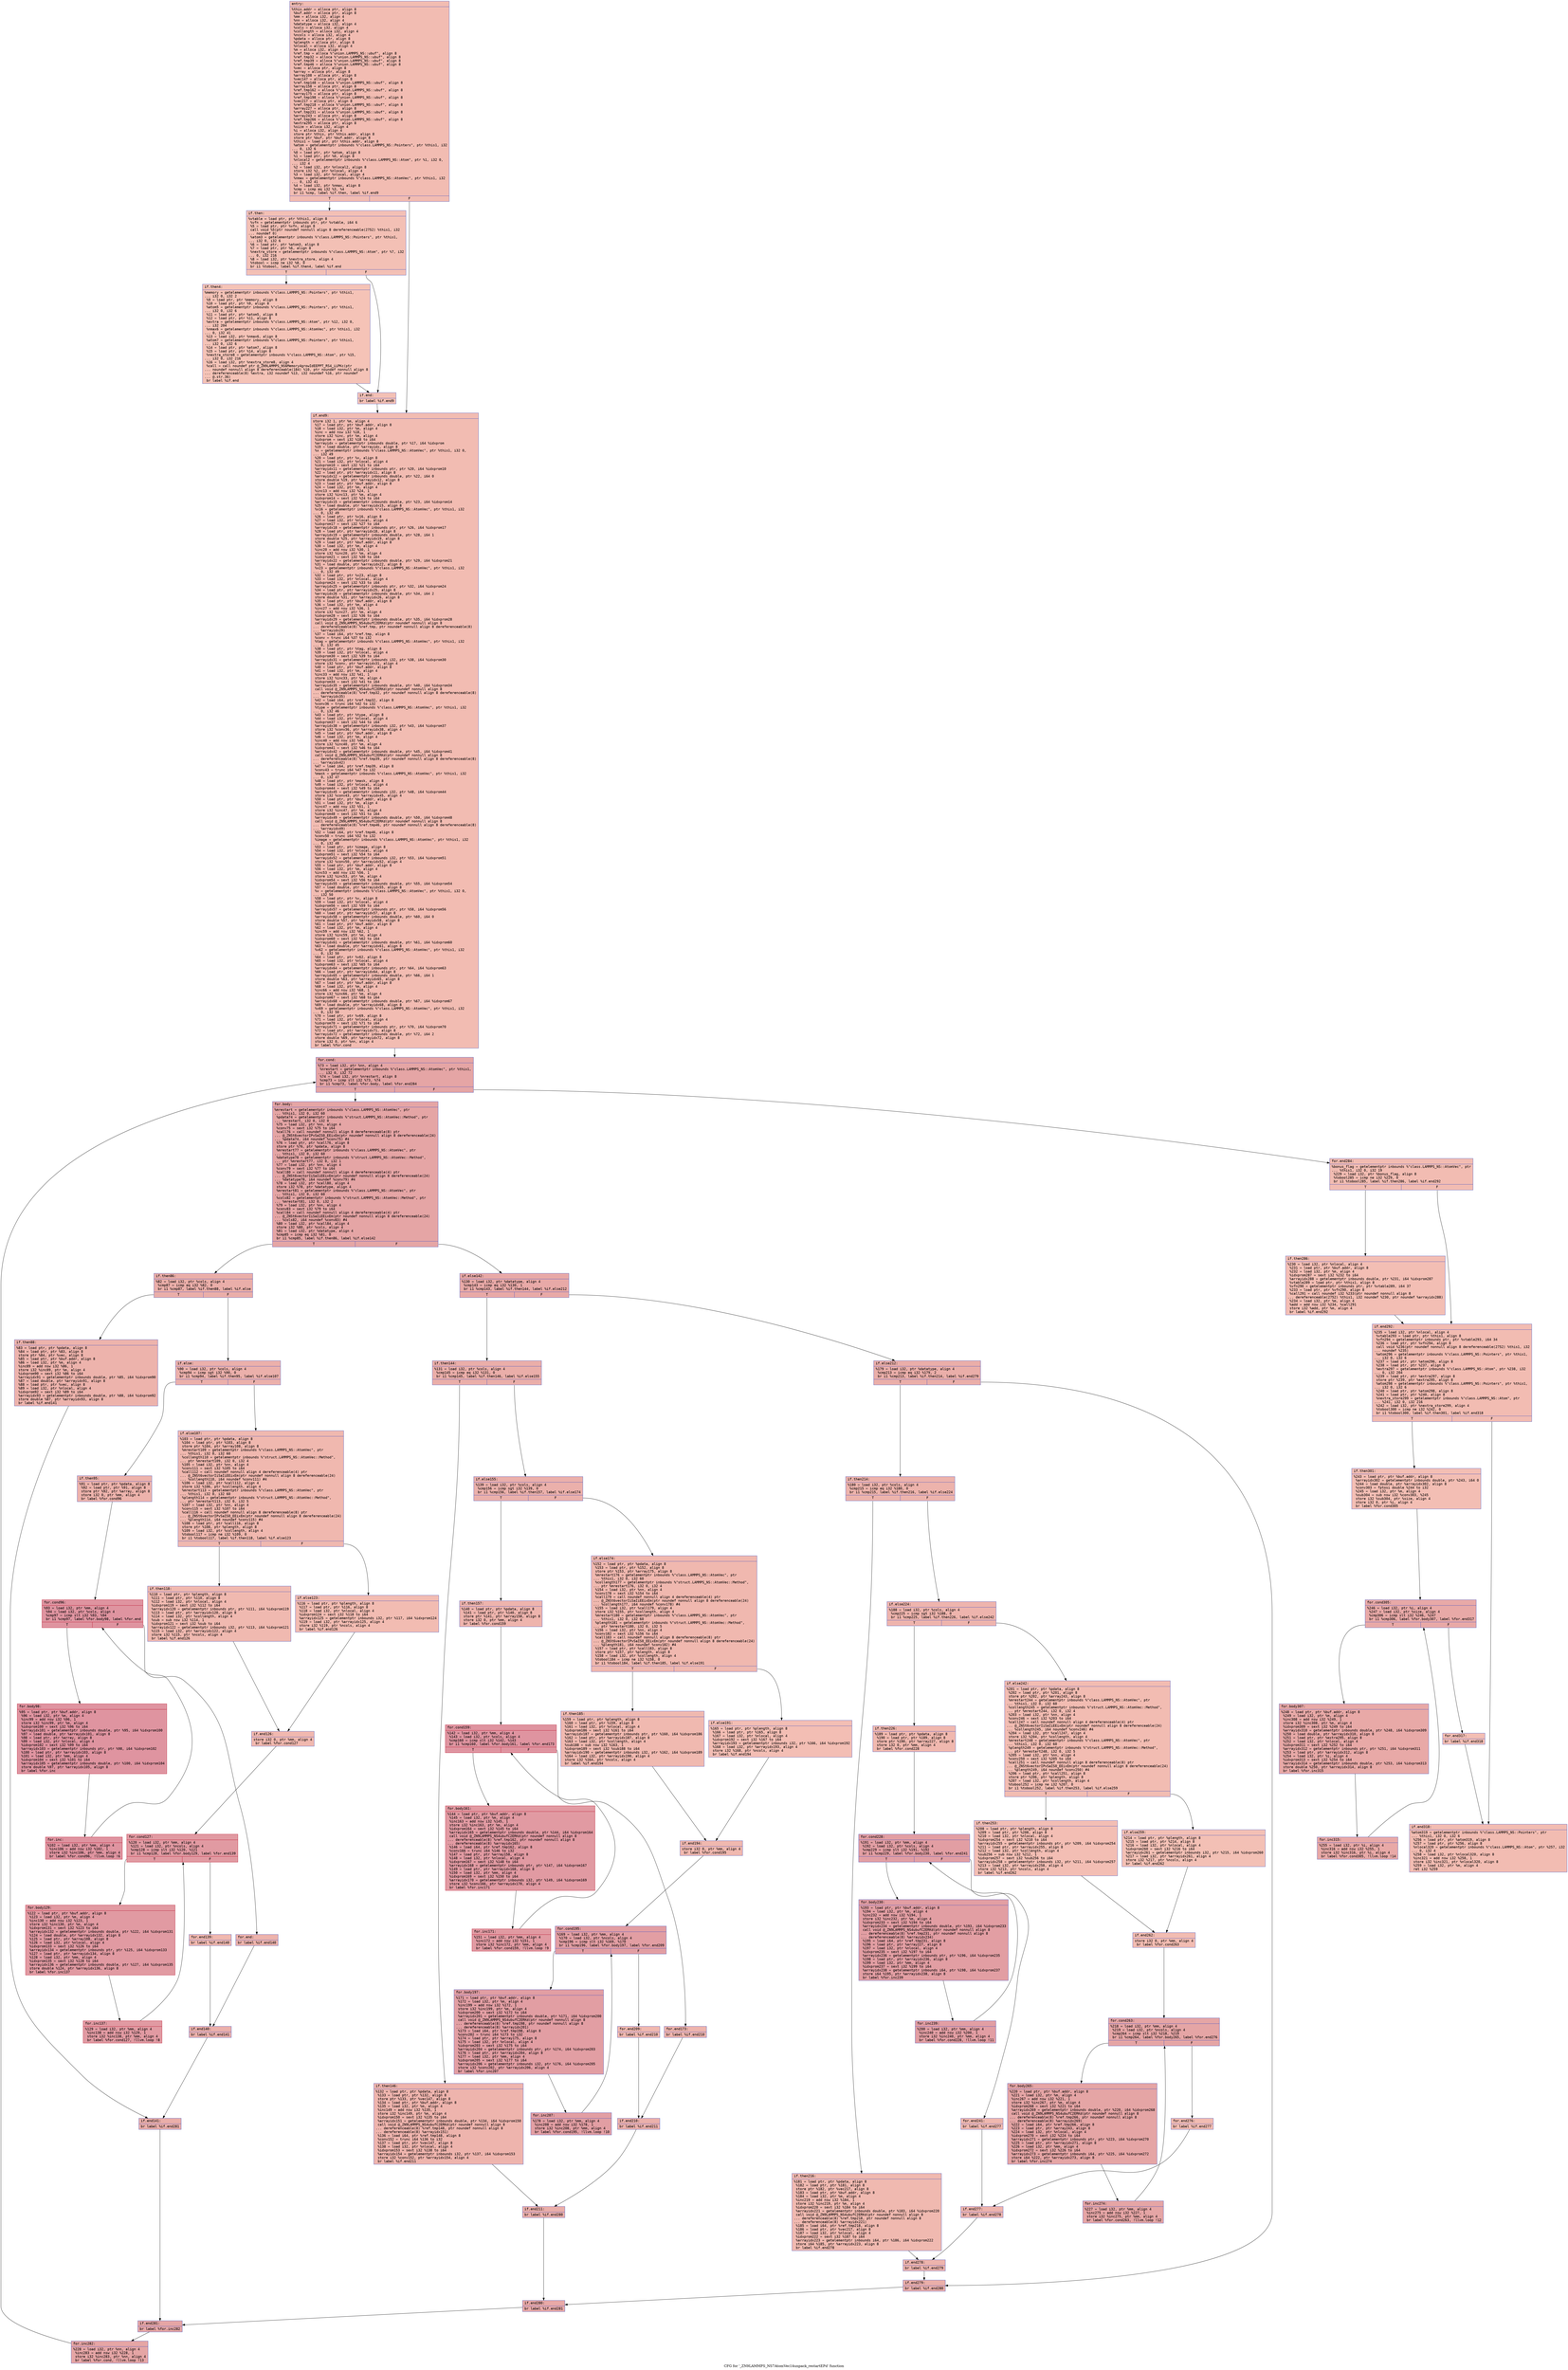 digraph "CFG for '_ZN9LAMMPS_NS7AtomVec14unpack_restartEPd' function" {
	label="CFG for '_ZN9LAMMPS_NS7AtomVec14unpack_restartEPd' function";

	Node0x56285aac5910 [shape=record,color="#3d50c3ff", style=filled, fillcolor="#e1675170" fontname="Courier",label="{entry:\l|  %this.addr = alloca ptr, align 8\l  %buf.addr = alloca ptr, align 8\l  %mm = alloca i32, align 4\l  %nn = alloca i32, align 4\l  %datatype = alloca i32, align 4\l  %cols = alloca i32, align 4\l  %collength = alloca i32, align 4\l  %ncols = alloca i32, align 4\l  %pdata = alloca ptr, align 8\l  %plength = alloca ptr, align 8\l  %nlocal = alloca i32, align 4\l  %m = alloca i32, align 4\l  %ref.tmp = alloca %\"union.LAMMPS_NS::ubuf\", align 8\l  %ref.tmp32 = alloca %\"union.LAMMPS_NS::ubuf\", align 8\l  %ref.tmp39 = alloca %\"union.LAMMPS_NS::ubuf\", align 8\l  %ref.tmp46 = alloca %\"union.LAMMPS_NS::ubuf\", align 8\l  %vec = alloca ptr, align 8\l  %array = alloca ptr, align 8\l  %array108 = alloca ptr, align 8\l  %vec147 = alloca ptr, align 8\l  %ref.tmp148 = alloca %\"union.LAMMPS_NS::ubuf\", align 8\l  %array158 = alloca ptr, align 8\l  %ref.tmp162 = alloca %\"union.LAMMPS_NS::ubuf\", align 8\l  %array175 = alloca ptr, align 8\l  %ref.tmp198 = alloca %\"union.LAMMPS_NS::ubuf\", align 8\l  %vec217 = alloca ptr, align 8\l  %ref.tmp218 = alloca %\"union.LAMMPS_NS::ubuf\", align 8\l  %array227 = alloca ptr, align 8\l  %ref.tmp231 = alloca %\"union.LAMMPS_NS::ubuf\", align 8\l  %array243 = alloca ptr, align 8\l  %ref.tmp266 = alloca %\"union.LAMMPS_NS::ubuf\", align 8\l  %extra295 = alloca ptr, align 8\l  %size = alloca i32, align 4\l  %i = alloca i32, align 4\l  store ptr %this, ptr %this.addr, align 8\l  store ptr %buf, ptr %buf.addr, align 8\l  %this1 = load ptr, ptr %this.addr, align 8\l  %atom = getelementptr inbounds %\"class.LAMMPS_NS::Pointers\", ptr %this1, i32\l... 0, i32 6\l  %0 = load ptr, ptr %atom, align 8\l  %1 = load ptr, ptr %0, align 8\l  %nlocal2 = getelementptr inbounds %\"class.LAMMPS_NS::Atom\", ptr %1, i32 0,\l... i32 4\l  %2 = load i32, ptr %nlocal2, align 8\l  store i32 %2, ptr %nlocal, align 4\l  %3 = load i32, ptr %nlocal, align 4\l  %nmax = getelementptr inbounds %\"class.LAMMPS_NS::AtomVec\", ptr %this1, i32\l... 0, i32 41\l  %4 = load i32, ptr %nmax, align 8\l  %cmp = icmp eq i32 %3, %4\l  br i1 %cmp, label %if.then, label %if.end9\l|{<s0>T|<s1>F}}"];
	Node0x56285aac5910:s0 -> Node0x56285aacc6e0[tooltip="entry -> if.then\nProbability 50.00%" ];
	Node0x56285aac5910:s1 -> Node0x56285aacc750[tooltip="entry -> if.end9\nProbability 50.00%" ];
	Node0x56285aacc6e0 [shape=record,color="#3d50c3ff", style=filled, fillcolor="#e5705870" fontname="Courier",label="{if.then:\l|  %vtable = load ptr, ptr %this1, align 8\l  %vfn = getelementptr inbounds ptr, ptr %vtable, i64 6\l  %5 = load ptr, ptr %vfn, align 8\l  call void %5(ptr noundef nonnull align 8 dereferenceable(2752) %this1, i32\l... noundef 0)\l  %atom3 = getelementptr inbounds %\"class.LAMMPS_NS::Pointers\", ptr %this1,\l... i32 0, i32 6\l  %6 = load ptr, ptr %atom3, align 8\l  %7 = load ptr, ptr %6, align 8\l  %nextra_store = getelementptr inbounds %\"class.LAMMPS_NS::Atom\", ptr %7, i32\l... 0, i32 216\l  %8 = load i32, ptr %nextra_store, align 4\l  %tobool = icmp ne i32 %8, 0\l  br i1 %tobool, label %if.then4, label %if.end\l|{<s0>T|<s1>F}}"];
	Node0x56285aacc6e0:s0 -> Node0x56285a86b510[tooltip="if.then -> if.then4\nProbability 62.50%" ];
	Node0x56285aacc6e0:s1 -> Node0x56285aac68c0[tooltip="if.then -> if.end\nProbability 37.50%" ];
	Node0x56285a86b510 [shape=record,color="#3d50c3ff", style=filled, fillcolor="#e8765c70" fontname="Courier",label="{if.then4:\l|  %memory = getelementptr inbounds %\"class.LAMMPS_NS::Pointers\", ptr %this1,\l... i32 0, i32 2\l  %9 = load ptr, ptr %memory, align 8\l  %10 = load ptr, ptr %9, align 8\l  %atom5 = getelementptr inbounds %\"class.LAMMPS_NS::Pointers\", ptr %this1,\l... i32 0, i32 6\l  %11 = load ptr, ptr %atom5, align 8\l  %12 = load ptr, ptr %11, align 8\l  %extra = getelementptr inbounds %\"class.LAMMPS_NS::Atom\", ptr %12, i32 0,\l... i32 204\l  %nmax6 = getelementptr inbounds %\"class.LAMMPS_NS::AtomVec\", ptr %this1, i32\l... 0, i32 41\l  %13 = load i32, ptr %nmax6, align 8\l  %atom7 = getelementptr inbounds %\"class.LAMMPS_NS::Pointers\", ptr %this1,\l... i32 0, i32 6\l  %14 = load ptr, ptr %atom7, align 8\l  %15 = load ptr, ptr %14, align 8\l  %nextra_store8 = getelementptr inbounds %\"class.LAMMPS_NS::Atom\", ptr %15,\l... i32 0, i32 216\l  %16 = load i32, ptr %nextra_store8, align 4\l  %call = call noundef ptr @_ZN9LAMMPS_NS6Memory4growIdEEPPT_RS4_iiPKc(ptr\l... noundef nonnull align 8 dereferenceable(184) %10, ptr noundef nonnull align 8\l... dereferenceable(8) %extra, i32 noundef %13, i32 noundef %16, ptr noundef\l... @.str.36)\l  br label %if.end\l}"];
	Node0x56285a86b510 -> Node0x56285aac68c0[tooltip="if.then4 -> if.end\nProbability 100.00%" ];
	Node0x56285aac68c0 [shape=record,color="#3d50c3ff", style=filled, fillcolor="#e5705870" fontname="Courier",label="{if.end:\l|  br label %if.end9\l}"];
	Node0x56285aac68c0 -> Node0x56285aacc750[tooltip="if.end -> if.end9\nProbability 100.00%" ];
	Node0x56285aacc750 [shape=record,color="#3d50c3ff", style=filled, fillcolor="#e1675170" fontname="Courier",label="{if.end9:\l|  store i32 1, ptr %m, align 4\l  %17 = load ptr, ptr %buf.addr, align 8\l  %18 = load i32, ptr %m, align 4\l  %inc = add nsw i32 %18, 1\l  store i32 %inc, ptr %m, align 4\l  %idxprom = sext i32 %18 to i64\l  %arrayidx = getelementptr inbounds double, ptr %17, i64 %idxprom\l  %19 = load double, ptr %arrayidx, align 8\l  %x = getelementptr inbounds %\"class.LAMMPS_NS::AtomVec\", ptr %this1, i32 0,\l... i32 49\l  %20 = load ptr, ptr %x, align 8\l  %21 = load i32, ptr %nlocal, align 4\l  %idxprom10 = sext i32 %21 to i64\l  %arrayidx11 = getelementptr inbounds ptr, ptr %20, i64 %idxprom10\l  %22 = load ptr, ptr %arrayidx11, align 8\l  %arrayidx12 = getelementptr inbounds double, ptr %22, i64 0\l  store double %19, ptr %arrayidx12, align 8\l  %23 = load ptr, ptr %buf.addr, align 8\l  %24 = load i32, ptr %m, align 4\l  %inc13 = add nsw i32 %24, 1\l  store i32 %inc13, ptr %m, align 4\l  %idxprom14 = sext i32 %24 to i64\l  %arrayidx15 = getelementptr inbounds double, ptr %23, i64 %idxprom14\l  %25 = load double, ptr %arrayidx15, align 8\l  %x16 = getelementptr inbounds %\"class.LAMMPS_NS::AtomVec\", ptr %this1, i32\l... 0, i32 49\l  %26 = load ptr, ptr %x16, align 8\l  %27 = load i32, ptr %nlocal, align 4\l  %idxprom17 = sext i32 %27 to i64\l  %arrayidx18 = getelementptr inbounds ptr, ptr %26, i64 %idxprom17\l  %28 = load ptr, ptr %arrayidx18, align 8\l  %arrayidx19 = getelementptr inbounds double, ptr %28, i64 1\l  store double %25, ptr %arrayidx19, align 8\l  %29 = load ptr, ptr %buf.addr, align 8\l  %30 = load i32, ptr %m, align 4\l  %inc20 = add nsw i32 %30, 1\l  store i32 %inc20, ptr %m, align 4\l  %idxprom21 = sext i32 %30 to i64\l  %arrayidx22 = getelementptr inbounds double, ptr %29, i64 %idxprom21\l  %31 = load double, ptr %arrayidx22, align 8\l  %x23 = getelementptr inbounds %\"class.LAMMPS_NS::AtomVec\", ptr %this1, i32\l... 0, i32 49\l  %32 = load ptr, ptr %x23, align 8\l  %33 = load i32, ptr %nlocal, align 4\l  %idxprom24 = sext i32 %33 to i64\l  %arrayidx25 = getelementptr inbounds ptr, ptr %32, i64 %idxprom24\l  %34 = load ptr, ptr %arrayidx25, align 8\l  %arrayidx26 = getelementptr inbounds double, ptr %34, i64 2\l  store double %31, ptr %arrayidx26, align 8\l  %35 = load ptr, ptr %buf.addr, align 8\l  %36 = load i32, ptr %m, align 4\l  %inc27 = add nsw i32 %36, 1\l  store i32 %inc27, ptr %m, align 4\l  %idxprom28 = sext i32 %36 to i64\l  %arrayidx29 = getelementptr inbounds double, ptr %35, i64 %idxprom28\l  call void @_ZN9LAMMPS_NS4ubufC2ERKd(ptr noundef nonnull align 8\l... dereferenceable(8) %ref.tmp, ptr noundef nonnull align 8 dereferenceable(8)\l... %arrayidx29)\l  %37 = load i64, ptr %ref.tmp, align 8\l  %conv = trunc i64 %37 to i32\l  %tag = getelementptr inbounds %\"class.LAMMPS_NS::AtomVec\", ptr %this1, i32\l... 0, i32 45\l  %38 = load ptr, ptr %tag, align 8\l  %39 = load i32, ptr %nlocal, align 4\l  %idxprom30 = sext i32 %39 to i64\l  %arrayidx31 = getelementptr inbounds i32, ptr %38, i64 %idxprom30\l  store i32 %conv, ptr %arrayidx31, align 4\l  %40 = load ptr, ptr %buf.addr, align 8\l  %41 = load i32, ptr %m, align 4\l  %inc33 = add nsw i32 %41, 1\l  store i32 %inc33, ptr %m, align 4\l  %idxprom34 = sext i32 %41 to i64\l  %arrayidx35 = getelementptr inbounds double, ptr %40, i64 %idxprom34\l  call void @_ZN9LAMMPS_NS4ubufC2ERKd(ptr noundef nonnull align 8\l... dereferenceable(8) %ref.tmp32, ptr noundef nonnull align 8 dereferenceable(8)\l... %arrayidx35)\l  %42 = load i64, ptr %ref.tmp32, align 8\l  %conv36 = trunc i64 %42 to i32\l  %type = getelementptr inbounds %\"class.LAMMPS_NS::AtomVec\", ptr %this1, i32\l... 0, i32 46\l  %43 = load ptr, ptr %type, align 8\l  %44 = load i32, ptr %nlocal, align 4\l  %idxprom37 = sext i32 %44 to i64\l  %arrayidx38 = getelementptr inbounds i32, ptr %43, i64 %idxprom37\l  store i32 %conv36, ptr %arrayidx38, align 4\l  %45 = load ptr, ptr %buf.addr, align 8\l  %46 = load i32, ptr %m, align 4\l  %inc40 = add nsw i32 %46, 1\l  store i32 %inc40, ptr %m, align 4\l  %idxprom41 = sext i32 %46 to i64\l  %arrayidx42 = getelementptr inbounds double, ptr %45, i64 %idxprom41\l  call void @_ZN9LAMMPS_NS4ubufC2ERKd(ptr noundef nonnull align 8\l... dereferenceable(8) %ref.tmp39, ptr noundef nonnull align 8 dereferenceable(8)\l... %arrayidx42)\l  %47 = load i64, ptr %ref.tmp39, align 8\l  %conv43 = trunc i64 %47 to i32\l  %mask = getelementptr inbounds %\"class.LAMMPS_NS::AtomVec\", ptr %this1, i32\l... 0, i32 47\l  %48 = load ptr, ptr %mask, align 8\l  %49 = load i32, ptr %nlocal, align 4\l  %idxprom44 = sext i32 %49 to i64\l  %arrayidx45 = getelementptr inbounds i32, ptr %48, i64 %idxprom44\l  store i32 %conv43, ptr %arrayidx45, align 4\l  %50 = load ptr, ptr %buf.addr, align 8\l  %51 = load i32, ptr %m, align 4\l  %inc47 = add nsw i32 %51, 1\l  store i32 %inc47, ptr %m, align 4\l  %idxprom48 = sext i32 %51 to i64\l  %arrayidx49 = getelementptr inbounds double, ptr %50, i64 %idxprom48\l  call void @_ZN9LAMMPS_NS4ubufC2ERKd(ptr noundef nonnull align 8\l... dereferenceable(8) %ref.tmp46, ptr noundef nonnull align 8 dereferenceable(8)\l... %arrayidx49)\l  %52 = load i64, ptr %ref.tmp46, align 8\l  %conv50 = trunc i64 %52 to i32\l  %image = getelementptr inbounds %\"class.LAMMPS_NS::AtomVec\", ptr %this1, i32\l... 0, i32 48\l  %53 = load ptr, ptr %image, align 8\l  %54 = load i32, ptr %nlocal, align 4\l  %idxprom51 = sext i32 %54 to i64\l  %arrayidx52 = getelementptr inbounds i32, ptr %53, i64 %idxprom51\l  store i32 %conv50, ptr %arrayidx52, align 4\l  %55 = load ptr, ptr %buf.addr, align 8\l  %56 = load i32, ptr %m, align 4\l  %inc53 = add nsw i32 %56, 1\l  store i32 %inc53, ptr %m, align 4\l  %idxprom54 = sext i32 %56 to i64\l  %arrayidx55 = getelementptr inbounds double, ptr %55, i64 %idxprom54\l  %57 = load double, ptr %arrayidx55, align 8\l  %v = getelementptr inbounds %\"class.LAMMPS_NS::AtomVec\", ptr %this1, i32 0,\l... i32 50\l  %58 = load ptr, ptr %v, align 8\l  %59 = load i32, ptr %nlocal, align 4\l  %idxprom56 = sext i32 %59 to i64\l  %arrayidx57 = getelementptr inbounds ptr, ptr %58, i64 %idxprom56\l  %60 = load ptr, ptr %arrayidx57, align 8\l  %arrayidx58 = getelementptr inbounds double, ptr %60, i64 0\l  store double %57, ptr %arrayidx58, align 8\l  %61 = load ptr, ptr %buf.addr, align 8\l  %62 = load i32, ptr %m, align 4\l  %inc59 = add nsw i32 %62, 1\l  store i32 %inc59, ptr %m, align 4\l  %idxprom60 = sext i32 %62 to i64\l  %arrayidx61 = getelementptr inbounds double, ptr %61, i64 %idxprom60\l  %63 = load double, ptr %arrayidx61, align 8\l  %v62 = getelementptr inbounds %\"class.LAMMPS_NS::AtomVec\", ptr %this1, i32\l... 0, i32 50\l  %64 = load ptr, ptr %v62, align 8\l  %65 = load i32, ptr %nlocal, align 4\l  %idxprom63 = sext i32 %65 to i64\l  %arrayidx64 = getelementptr inbounds ptr, ptr %64, i64 %idxprom63\l  %66 = load ptr, ptr %arrayidx64, align 8\l  %arrayidx65 = getelementptr inbounds double, ptr %66, i64 1\l  store double %63, ptr %arrayidx65, align 8\l  %67 = load ptr, ptr %buf.addr, align 8\l  %68 = load i32, ptr %m, align 4\l  %inc66 = add nsw i32 %68, 1\l  store i32 %inc66, ptr %m, align 4\l  %idxprom67 = sext i32 %68 to i64\l  %arrayidx68 = getelementptr inbounds double, ptr %67, i64 %idxprom67\l  %69 = load double, ptr %arrayidx68, align 8\l  %v69 = getelementptr inbounds %\"class.LAMMPS_NS::AtomVec\", ptr %this1, i32\l... 0, i32 50\l  %70 = load ptr, ptr %v69, align 8\l  %71 = load i32, ptr %nlocal, align 4\l  %idxprom70 = sext i32 %71 to i64\l  %arrayidx71 = getelementptr inbounds ptr, ptr %70, i64 %idxprom70\l  %72 = load ptr, ptr %arrayidx71, align 8\l  %arrayidx72 = getelementptr inbounds double, ptr %72, i64 2\l  store double %69, ptr %arrayidx72, align 8\l  store i32 0, ptr %nn, align 4\l  br label %for.cond\l}"];
	Node0x56285aacc750 -> Node0x56285aad4dd0[tooltip="if.end9 -> for.cond\nProbability 100.00%" ];
	Node0x56285aad4dd0 [shape=record,color="#3d50c3ff", style=filled, fillcolor="#c5333470" fontname="Courier",label="{for.cond:\l|  %73 = load i32, ptr %nn, align 4\l  %nrestart = getelementptr inbounds %\"class.LAMMPS_NS::AtomVec\", ptr %this1,\l... i32 0, i32 72\l  %74 = load i32, ptr %nrestart, align 8\l  %cmp73 = icmp slt i32 %73, %74\l  br i1 %cmp73, label %for.body, label %for.end284\l|{<s0>T|<s1>F}}"];
	Node0x56285aad4dd0:s0 -> Node0x56285aad5160[tooltip="for.cond -> for.body\nProbability 96.88%" ];
	Node0x56285aad4dd0:s1 -> Node0x56285aad51e0[tooltip="for.cond -> for.end284\nProbability 3.12%" ];
	Node0x56285aad5160 [shape=record,color="#3d50c3ff", style=filled, fillcolor="#c5333470" fontname="Courier",label="{for.body:\l|  %mrestart = getelementptr inbounds %\"class.LAMMPS_NS::AtomVec\", ptr\l... %this1, i32 0, i32 60\l  %pdata74 = getelementptr inbounds %\"struct.LAMMPS_NS::AtomVec::Method\", ptr\l... %mrestart, i32 0, i32 0\l  %75 = load i32, ptr %nn, align 4\l  %conv75 = sext i32 %75 to i64\l  %call76 = call noundef nonnull align 8 dereferenceable(8) ptr\l... @_ZNSt6vectorIPvSaIS0_EEixEm(ptr noundef nonnull align 8 dereferenceable(24)\l... %pdata74, i64 noundef %conv75) #4\l  %76 = load ptr, ptr %call76, align 8\l  store ptr %76, ptr %pdata, align 8\l  %mrestart77 = getelementptr inbounds %\"class.LAMMPS_NS::AtomVec\", ptr\l... %this1, i32 0, i32 60\l  %datatype78 = getelementptr inbounds %\"struct.LAMMPS_NS::AtomVec::Method\",\l... ptr %mrestart77, i32 0, i32 1\l  %77 = load i32, ptr %nn, align 4\l  %conv79 = sext i32 %77 to i64\l  %call80 = call noundef nonnull align 4 dereferenceable(4) ptr\l... @_ZNSt6vectorIiSaIiEEixEm(ptr noundef nonnull align 8 dereferenceable(24)\l... %datatype78, i64 noundef %conv79) #4\l  %78 = load i32, ptr %call80, align 4\l  store i32 %78, ptr %datatype, align 4\l  %mrestart81 = getelementptr inbounds %\"class.LAMMPS_NS::AtomVec\", ptr\l... %this1, i32 0, i32 60\l  %cols82 = getelementptr inbounds %\"struct.LAMMPS_NS::AtomVec::Method\", ptr\l... %mrestart81, i32 0, i32 2\l  %79 = load i32, ptr %nn, align 4\l  %conv83 = sext i32 %79 to i64\l  %call84 = call noundef nonnull align 4 dereferenceable(4) ptr\l... @_ZNSt6vectorIiSaIiEEixEm(ptr noundef nonnull align 8 dereferenceable(24)\l... %cols82, i64 noundef %conv83) #4\l  %80 = load i32, ptr %call84, align 4\l  store i32 %80, ptr %cols, align 4\l  %81 = load i32, ptr %datatype, align 4\l  %cmp85 = icmp eq i32 %81, 0\l  br i1 %cmp85, label %if.then86, label %if.else142\l|{<s0>T|<s1>F}}"];
	Node0x56285aad5160:s0 -> Node0x56285aad64a0[tooltip="for.body -> if.then86\nProbability 37.50%" ];
	Node0x56285aad5160:s1 -> Node0x56285aad64f0[tooltip="for.body -> if.else142\nProbability 62.50%" ];
	Node0x56285aad64a0 [shape=record,color="#3d50c3ff", style=filled, fillcolor="#d0473d70" fontname="Courier",label="{if.then86:\l|  %82 = load i32, ptr %cols, align 4\l  %cmp87 = icmp eq i32 %82, 0\l  br i1 %cmp87, label %if.then88, label %if.else\l|{<s0>T|<s1>F}}"];
	Node0x56285aad64a0:s0 -> Node0x56285aad6720[tooltip="if.then86 -> if.then88\nProbability 37.50%" ];
	Node0x56285aad64a0:s1 -> Node0x56285aad67a0[tooltip="if.then86 -> if.else\nProbability 62.50%" ];
	Node0x56285aad6720 [shape=record,color="#3d50c3ff", style=filled, fillcolor="#d6524470" fontname="Courier",label="{if.then88:\l|  %83 = load ptr, ptr %pdata, align 8\l  %84 = load ptr, ptr %83, align 8\l  store ptr %84, ptr %vec, align 8\l  %85 = load ptr, ptr %buf.addr, align 8\l  %86 = load i32, ptr %m, align 4\l  %inc89 = add nsw i32 %86, 1\l  store i32 %inc89, ptr %m, align 4\l  %idxprom90 = sext i32 %86 to i64\l  %arrayidx91 = getelementptr inbounds double, ptr %85, i64 %idxprom90\l  %87 = load double, ptr %arrayidx91, align 8\l  %88 = load ptr, ptr %vec, align 8\l  %89 = load i32, ptr %nlocal, align 4\l  %idxprom92 = sext i32 %89 to i64\l  %arrayidx93 = getelementptr inbounds double, ptr %88, i64 %idxprom92\l  store double %87, ptr %arrayidx93, align 8\l  br label %if.end141\l}"];
	Node0x56285aad6720 -> Node0x56285aad71b0[tooltip="if.then88 -> if.end141\nProbability 100.00%" ];
	Node0x56285aad67a0 [shape=record,color="#3d50c3ff", style=filled, fillcolor="#d24b4070" fontname="Courier",label="{if.else:\l|  %90 = load i32, ptr %cols, align 4\l  %cmp94 = icmp sgt i32 %90, 0\l  br i1 %cmp94, label %if.then95, label %if.else107\l|{<s0>T|<s1>F}}"];
	Node0x56285aad67a0:s0 -> Node0x56285aad73d0[tooltip="if.else -> if.then95\nProbability 62.50%" ];
	Node0x56285aad67a0:s1 -> Node0x56285aad7450[tooltip="if.else -> if.else107\nProbability 37.50%" ];
	Node0x56285aad73d0 [shape=record,color="#3d50c3ff", style=filled, fillcolor="#d6524470" fontname="Courier",label="{if.then95:\l|  %91 = load ptr, ptr %pdata, align 8\l  %92 = load ptr, ptr %91, align 8\l  store ptr %92, ptr %array, align 8\l  store i32 0, ptr %mm, align 4\l  br label %for.cond96\l}"];
	Node0x56285aad73d0 -> Node0x56285aad77c0[tooltip="if.then95 -> for.cond96\nProbability 100.00%" ];
	Node0x56285aad77c0 [shape=record,color="#b70d28ff", style=filled, fillcolor="#b70d2870" fontname="Courier",label="{for.cond96:\l|  %93 = load i32, ptr %mm, align 4\l  %94 = load i32, ptr %cols, align 4\l  %cmp97 = icmp slt i32 %93, %94\l  br i1 %cmp97, label %for.body98, label %for.end\l|{<s0>T|<s1>F}}"];
	Node0x56285aad77c0:s0 -> Node0x56285aad7a60[tooltip="for.cond96 -> for.body98\nProbability 96.88%" ];
	Node0x56285aad77c0:s1 -> Node0x56285aad7ae0[tooltip="for.cond96 -> for.end\nProbability 3.12%" ];
	Node0x56285aad7a60 [shape=record,color="#b70d28ff", style=filled, fillcolor="#b70d2870" fontname="Courier",label="{for.body98:\l|  %95 = load ptr, ptr %buf.addr, align 8\l  %96 = load i32, ptr %m, align 4\l  %inc99 = add nsw i32 %96, 1\l  store i32 %inc99, ptr %m, align 4\l  %idxprom100 = sext i32 %96 to i64\l  %arrayidx101 = getelementptr inbounds double, ptr %95, i64 %idxprom100\l  %97 = load double, ptr %arrayidx101, align 8\l  %98 = load ptr, ptr %array, align 8\l  %99 = load i32, ptr %nlocal, align 4\l  %idxprom102 = sext i32 %99 to i64\l  %arrayidx103 = getelementptr inbounds ptr, ptr %98, i64 %idxprom102\l  %100 = load ptr, ptr %arrayidx103, align 8\l  %101 = load i32, ptr %mm, align 4\l  %idxprom104 = sext i32 %101 to i64\l  %arrayidx105 = getelementptr inbounds double, ptr %100, i64 %idxprom104\l  store double %97, ptr %arrayidx105, align 8\l  br label %for.inc\l}"];
	Node0x56285aad7a60 -> Node0x56285aad8dd0[tooltip="for.body98 -> for.inc\nProbability 100.00%" ];
	Node0x56285aad8dd0 [shape=record,color="#b70d28ff", style=filled, fillcolor="#b70d2870" fontname="Courier",label="{for.inc:\l|  %102 = load i32, ptr %mm, align 4\l  %inc106 = add nsw i32 %102, 1\l  store i32 %inc106, ptr %mm, align 4\l  br label %for.cond96, !llvm.loop !6\l}"];
	Node0x56285aad8dd0 -> Node0x56285aad77c0[tooltip="for.inc -> for.cond96\nProbability 100.00%" ];
	Node0x56285aad7ae0 [shape=record,color="#3d50c3ff", style=filled, fillcolor="#d6524470" fontname="Courier",label="{for.end:\l|  br label %if.end140\l}"];
	Node0x56285aad7ae0 -> Node0x56285aad91c0[tooltip="for.end -> if.end140\nProbability 100.00%" ];
	Node0x56285aad7450 [shape=record,color="#3d50c3ff", style=filled, fillcolor="#dc5d4a70" fontname="Courier",label="{if.else107:\l|  %103 = load ptr, ptr %pdata, align 8\l  %104 = load ptr, ptr %103, align 8\l  store ptr %104, ptr %array108, align 8\l  %mrestart109 = getelementptr inbounds %\"class.LAMMPS_NS::AtomVec\", ptr\l... %this1, i32 0, i32 60\l  %collength110 = getelementptr inbounds %\"struct.LAMMPS_NS::AtomVec::Method\",\l... ptr %mrestart109, i32 0, i32 4\l  %105 = load i32, ptr %nn, align 4\l  %conv111 = sext i32 %105 to i64\l  %call112 = call noundef nonnull align 4 dereferenceable(4) ptr\l... @_ZNSt6vectorIiSaIiEEixEm(ptr noundef nonnull align 8 dereferenceable(24)\l... %collength110, i64 noundef %conv111) #4\l  %106 = load i32, ptr %call112, align 4\l  store i32 %106, ptr %collength, align 4\l  %mrestart113 = getelementptr inbounds %\"class.LAMMPS_NS::AtomVec\", ptr\l... %this1, i32 0, i32 60\l  %plength114 = getelementptr inbounds %\"struct.LAMMPS_NS::AtomVec::Method\",\l... ptr %mrestart113, i32 0, i32 5\l  %107 = load i32, ptr %nn, align 4\l  %conv115 = sext i32 %107 to i64\l  %call116 = call noundef nonnull align 8 dereferenceable(8) ptr\l... @_ZNSt6vectorIPvSaIS0_EEixEm(ptr noundef nonnull align 8 dereferenceable(24)\l... %plength114, i64 noundef %conv115) #4\l  %108 = load ptr, ptr %call116, align 8\l  store ptr %108, ptr %plength, align 8\l  %109 = load i32, ptr %collength, align 4\l  %tobool117 = icmp ne i32 %109, 0\l  br i1 %tobool117, label %if.then118, label %if.else123\l|{<s0>T|<s1>F}}"];
	Node0x56285aad7450:s0 -> Node0x56285aada0a0[tooltip="if.else107 -> if.then118\nProbability 62.50%" ];
	Node0x56285aad7450:s1 -> Node0x56285aada0f0[tooltip="if.else107 -> if.else123\nProbability 37.50%" ];
	Node0x56285aada0a0 [shape=record,color="#3d50c3ff", style=filled, fillcolor="#de614d70" fontname="Courier",label="{if.then118:\l|  %110 = load ptr, ptr %plength, align 8\l  %111 = load ptr, ptr %110, align 8\l  %112 = load i32, ptr %nlocal, align 4\l  %idxprom119 = sext i32 %112 to i64\l  %arrayidx120 = getelementptr inbounds ptr, ptr %111, i64 %idxprom119\l  %113 = load ptr, ptr %arrayidx120, align 8\l  %114 = load i32, ptr %collength, align 4\l  %sub = sub nsw i32 %114, 1\l  %idxprom121 = sext i32 %sub to i64\l  %arrayidx122 = getelementptr inbounds i32, ptr %113, i64 %idxprom121\l  %115 = load i32, ptr %arrayidx122, align 4\l  store i32 %115, ptr %ncols, align 4\l  br label %if.end126\l}"];
	Node0x56285aada0a0 -> Node0x56285aada930[tooltip="if.then118 -> if.end126\nProbability 100.00%" ];
	Node0x56285aada0f0 [shape=record,color="#3d50c3ff", style=filled, fillcolor="#e1675170" fontname="Courier",label="{if.else123:\l|  %116 = load ptr, ptr %plength, align 8\l  %117 = load ptr, ptr %116, align 8\l  %118 = load i32, ptr %nlocal, align 4\l  %idxprom124 = sext i32 %118 to i64\l  %arrayidx125 = getelementptr inbounds i32, ptr %117, i64 %idxprom124\l  %119 = load i32, ptr %arrayidx125, align 4\l  store i32 %119, ptr %ncols, align 4\l  br label %if.end126\l}"];
	Node0x56285aada0f0 -> Node0x56285aada930[tooltip="if.else123 -> if.end126\nProbability 100.00%" ];
	Node0x56285aada930 [shape=record,color="#3d50c3ff", style=filled, fillcolor="#dc5d4a70" fontname="Courier",label="{if.end126:\l|  store i32 0, ptr %mm, align 4\l  br label %for.cond127\l}"];
	Node0x56285aada930 -> Node0x56285aad1fa0[tooltip="if.end126 -> for.cond127\nProbability 100.00%" ];
	Node0x56285aad1fa0 [shape=record,color="#b70d28ff", style=filled, fillcolor="#bb1b2c70" fontname="Courier",label="{for.cond127:\l|  %120 = load i32, ptr %mm, align 4\l  %121 = load i32, ptr %ncols, align 4\l  %cmp128 = icmp slt i32 %120, %121\l  br i1 %cmp128, label %for.body129, label %for.end139\l|{<s0>T|<s1>F}}"];
	Node0x56285aad1fa0:s0 -> Node0x56285aad2240[tooltip="for.cond127 -> for.body129\nProbability 96.88%" ];
	Node0x56285aad1fa0:s1 -> Node0x56285aad22c0[tooltip="for.cond127 -> for.end139\nProbability 3.12%" ];
	Node0x56285aad2240 [shape=record,color="#b70d28ff", style=filled, fillcolor="#bb1b2c70" fontname="Courier",label="{for.body129:\l|  %122 = load ptr, ptr %buf.addr, align 8\l  %123 = load i32, ptr %m, align 4\l  %inc130 = add nsw i32 %123, 1\l  store i32 %inc130, ptr %m, align 4\l  %idxprom131 = sext i32 %123 to i64\l  %arrayidx132 = getelementptr inbounds double, ptr %122, i64 %idxprom131\l  %124 = load double, ptr %arrayidx132, align 8\l  %125 = load ptr, ptr %array108, align 8\l  %126 = load i32, ptr %nlocal, align 4\l  %idxprom133 = sext i32 %126 to i64\l  %arrayidx134 = getelementptr inbounds ptr, ptr %125, i64 %idxprom133\l  %127 = load ptr, ptr %arrayidx134, align 8\l  %128 = load i32, ptr %mm, align 4\l  %idxprom135 = sext i32 %128 to i64\l  %arrayidx136 = getelementptr inbounds double, ptr %127, i64 %idxprom135\l  store double %124, ptr %arrayidx136, align 8\l  br label %for.inc137\l}"];
	Node0x56285aad2240 -> Node0x56285aadc950[tooltip="for.body129 -> for.inc137\nProbability 100.00%" ];
	Node0x56285aadc950 [shape=record,color="#b70d28ff", style=filled, fillcolor="#bb1b2c70" fontname="Courier",label="{for.inc137:\l|  %129 = load i32, ptr %mm, align 4\l  %inc138 = add nsw i32 %129, 1\l  store i32 %inc138, ptr %mm, align 4\l  br label %for.cond127, !llvm.loop !8\l}"];
	Node0x56285aadc950 -> Node0x56285aad1fa0[tooltip="for.inc137 -> for.cond127\nProbability 100.00%" ];
	Node0x56285aad22c0 [shape=record,color="#3d50c3ff", style=filled, fillcolor="#dc5d4a70" fontname="Courier",label="{for.end139:\l|  br label %if.end140\l}"];
	Node0x56285aad22c0 -> Node0x56285aad91c0[tooltip="for.end139 -> if.end140\nProbability 100.00%" ];
	Node0x56285aad91c0 [shape=record,color="#3d50c3ff", style=filled, fillcolor="#d24b4070" fontname="Courier",label="{if.end140:\l|  br label %if.end141\l}"];
	Node0x56285aad91c0 -> Node0x56285aad71b0[tooltip="if.end140 -> if.end141\nProbability 100.00%" ];
	Node0x56285aad71b0 [shape=record,color="#3d50c3ff", style=filled, fillcolor="#d0473d70" fontname="Courier",label="{if.end141:\l|  br label %if.end281\l}"];
	Node0x56285aad71b0 -> Node0x56285aadceb0[tooltip="if.end141 -> if.end281\nProbability 100.00%" ];
	Node0x56285aad64f0 [shape=record,color="#3d50c3ff", style=filled, fillcolor="#ca3b3770" fontname="Courier",label="{if.else142:\l|  %130 = load i32, ptr %datatype, align 4\l  %cmp143 = icmp eq i32 %130, 1\l  br i1 %cmp143, label %if.then144, label %if.else212\l|{<s0>T|<s1>F}}"];
	Node0x56285aad64f0:s0 -> Node0x56285aadd0d0[tooltip="if.else142 -> if.then144\nProbability 50.00%" ];
	Node0x56285aad64f0:s1 -> Node0x56285aadd150[tooltip="if.else142 -> if.else212\nProbability 50.00%" ];
	Node0x56285aadd0d0 [shape=record,color="#3d50c3ff", style=filled, fillcolor="#d0473d70" fontname="Courier",label="{if.then144:\l|  %131 = load i32, ptr %cols, align 4\l  %cmp145 = icmp eq i32 %131, 0\l  br i1 %cmp145, label %if.then146, label %if.else155\l|{<s0>T|<s1>F}}"];
	Node0x56285aadd0d0:s0 -> Node0x56285aadd3b0[tooltip="if.then144 -> if.then146\nProbability 37.50%" ];
	Node0x56285aadd0d0:s1 -> Node0x56285aadd430[tooltip="if.then144 -> if.else155\nProbability 62.50%" ];
	Node0x56285aadd3b0 [shape=record,color="#3d50c3ff", style=filled, fillcolor="#d8564670" fontname="Courier",label="{if.then146:\l|  %132 = load ptr, ptr %pdata, align 8\l  %133 = load ptr, ptr %132, align 8\l  store ptr %133, ptr %vec147, align 8\l  %134 = load ptr, ptr %buf.addr, align 8\l  %135 = load i32, ptr %m, align 4\l  %inc149 = add nsw i32 %135, 1\l  store i32 %inc149, ptr %m, align 4\l  %idxprom150 = sext i32 %135 to i64\l  %arrayidx151 = getelementptr inbounds double, ptr %134, i64 %idxprom150\l  call void @_ZN9LAMMPS_NS4ubufC2ERKd(ptr noundef nonnull align 8\l... dereferenceable(8) %ref.tmp148, ptr noundef nonnull align 8\l... dereferenceable(8) %arrayidx151)\l  %136 = load i64, ptr %ref.tmp148, align 8\l  %conv152 = trunc i64 %136 to i32\l  %137 = load ptr, ptr %vec147, align 8\l  %138 = load i32, ptr %nlocal, align 4\l  %idxprom153 = sext i32 %138 to i64\l  %arrayidx154 = getelementptr inbounds i32, ptr %137, i64 %idxprom153\l  store i32 %conv152, ptr %arrayidx154, align 4\l  br label %if.end211\l}"];
	Node0x56285aadd3b0 -> Node0x56285aade010[tooltip="if.then146 -> if.end211\nProbability 100.00%" ];
	Node0x56285aadd430 [shape=record,color="#3d50c3ff", style=filled, fillcolor="#d24b4070" fontname="Courier",label="{if.else155:\l|  %139 = load i32, ptr %cols, align 4\l  %cmp156 = icmp sgt i32 %139, 0\l  br i1 %cmp156, label %if.then157, label %if.else174\l|{<s0>T|<s1>F}}"];
	Node0x56285aadd430:s0 -> Node0x56285aade210[tooltip="if.else155 -> if.then157\nProbability 62.50%" ];
	Node0x56285aadd430:s1 -> Node0x56285aade290[tooltip="if.else155 -> if.else174\nProbability 37.50%" ];
	Node0x56285aade210 [shape=record,color="#3d50c3ff", style=filled, fillcolor="#d8564670" fontname="Courier",label="{if.then157:\l|  %140 = load ptr, ptr %pdata, align 8\l  %141 = load ptr, ptr %140, align 8\l  store ptr %141, ptr %array158, align 8\l  store i32 0, ptr %mm, align 4\l  br label %for.cond159\l}"];
	Node0x56285aade210 -> Node0x56285aade600[tooltip="if.then157 -> for.cond159\nProbability 100.00%" ];
	Node0x56285aade600 [shape=record,color="#b70d28ff", style=filled, fillcolor="#b70d2870" fontname="Courier",label="{for.cond159:\l|  %142 = load i32, ptr %mm, align 4\l  %143 = load i32, ptr %cols, align 4\l  %cmp160 = icmp slt i32 %142, %143\l  br i1 %cmp160, label %for.body161, label %for.end173\l|{<s0>T|<s1>F}}"];
	Node0x56285aade600:s0 -> Node0x56285aade8a0[tooltip="for.cond159 -> for.body161\nProbability 96.88%" ];
	Node0x56285aade600:s1 -> Node0x56285aade920[tooltip="for.cond159 -> for.end173\nProbability 3.12%" ];
	Node0x56285aade8a0 [shape=record,color="#b70d28ff", style=filled, fillcolor="#bb1b2c70" fontname="Courier",label="{for.body161:\l|  %144 = load ptr, ptr %buf.addr, align 8\l  %145 = load i32, ptr %m, align 4\l  %inc163 = add nsw i32 %145, 1\l  store i32 %inc163, ptr %m, align 4\l  %idxprom164 = sext i32 %145 to i64\l  %arrayidx165 = getelementptr inbounds double, ptr %144, i64 %idxprom164\l  call void @_ZN9LAMMPS_NS4ubufC2ERKd(ptr noundef nonnull align 8\l... dereferenceable(8) %ref.tmp162, ptr noundef nonnull align 8\l... dereferenceable(8) %arrayidx165)\l  %146 = load i64, ptr %ref.tmp162, align 8\l  %conv166 = trunc i64 %146 to i32\l  %147 = load ptr, ptr %array158, align 8\l  %148 = load i32, ptr %nlocal, align 4\l  %idxprom167 = sext i32 %148 to i64\l  %arrayidx168 = getelementptr inbounds ptr, ptr %147, i64 %idxprom167\l  %149 = load ptr, ptr %arrayidx168, align 8\l  %150 = load i32, ptr %mm, align 4\l  %idxprom169 = sext i32 %150 to i64\l  %arrayidx170 = getelementptr inbounds i32, ptr %149, i64 %idxprom169\l  store i32 %conv166, ptr %arrayidx170, align 4\l  br label %for.inc171\l}"];
	Node0x56285aade8a0 -> Node0x56285aadf630[tooltip="for.body161 -> for.inc171\nProbability 100.00%" ];
	Node0x56285aadf630 [shape=record,color="#b70d28ff", style=filled, fillcolor="#bb1b2c70" fontname="Courier",label="{for.inc171:\l|  %151 = load i32, ptr %mm, align 4\l  %inc172 = add nsw i32 %151, 1\l  store i32 %inc172, ptr %mm, align 4\l  br label %for.cond159, !llvm.loop !9\l}"];
	Node0x56285aadf630 -> Node0x56285aade600[tooltip="for.inc171 -> for.cond159\nProbability 100.00%" ];
	Node0x56285aade920 [shape=record,color="#3d50c3ff", style=filled, fillcolor="#d8564670" fontname="Courier",label="{for.end173:\l|  br label %if.end210\l}"];
	Node0x56285aade920 -> Node0x56285aadfa90[tooltip="for.end173 -> if.end210\nProbability 100.00%" ];
	Node0x56285aade290 [shape=record,color="#3d50c3ff", style=filled, fillcolor="#dc5d4a70" fontname="Courier",label="{if.else174:\l|  %152 = load ptr, ptr %pdata, align 8\l  %153 = load ptr, ptr %152, align 8\l  store ptr %153, ptr %array175, align 8\l  %mrestart176 = getelementptr inbounds %\"class.LAMMPS_NS::AtomVec\", ptr\l... %this1, i32 0, i32 60\l  %collength177 = getelementptr inbounds %\"struct.LAMMPS_NS::AtomVec::Method\",\l... ptr %mrestart176, i32 0, i32 4\l  %154 = load i32, ptr %nn, align 4\l  %conv178 = sext i32 %154 to i64\l  %call179 = call noundef nonnull align 4 dereferenceable(4) ptr\l... @_ZNSt6vectorIiSaIiEEixEm(ptr noundef nonnull align 8 dereferenceable(24)\l... %collength177, i64 noundef %conv178) #4\l  %155 = load i32, ptr %call179, align 4\l  store i32 %155, ptr %collength, align 4\l  %mrestart180 = getelementptr inbounds %\"class.LAMMPS_NS::AtomVec\", ptr\l... %this1, i32 0, i32 60\l  %plength181 = getelementptr inbounds %\"struct.LAMMPS_NS::AtomVec::Method\",\l... ptr %mrestart180, i32 0, i32 5\l  %156 = load i32, ptr %nn, align 4\l  %conv182 = sext i32 %156 to i64\l  %call183 = call noundef nonnull align 8 dereferenceable(8) ptr\l... @_ZNSt6vectorIPvSaIS0_EEixEm(ptr noundef nonnull align 8 dereferenceable(24)\l... %plength181, i64 noundef %conv182) #4\l  %157 = load ptr, ptr %call183, align 8\l  store ptr %157, ptr %plength, align 8\l  %158 = load i32, ptr %collength, align 4\l  %tobool184 = icmp ne i32 %158, 0\l  br i1 %tobool184, label %if.then185, label %if.else191\l|{<s0>T|<s1>F}}"];
	Node0x56285aade290:s0 -> Node0x56285aae0970[tooltip="if.else174 -> if.then185\nProbability 62.50%" ];
	Node0x56285aade290:s1 -> Node0x56285aae09c0[tooltip="if.else174 -> if.else191\nProbability 37.50%" ];
	Node0x56285aae0970 [shape=record,color="#3d50c3ff", style=filled, fillcolor="#de614d70" fontname="Courier",label="{if.then185:\l|  %159 = load ptr, ptr %plength, align 8\l  %160 = load ptr, ptr %159, align 8\l  %161 = load i32, ptr %nlocal, align 4\l  %idxprom186 = sext i32 %161 to i64\l  %arrayidx187 = getelementptr inbounds ptr, ptr %160, i64 %idxprom186\l  %162 = load ptr, ptr %arrayidx187, align 8\l  %163 = load i32, ptr %collength, align 4\l  %sub188 = sub nsw i32 %163, 1\l  %idxprom189 = sext i32 %sub188 to i64\l  %arrayidx190 = getelementptr inbounds i32, ptr %162, i64 %idxprom189\l  %164 = load i32, ptr %arrayidx190, align 4\l  store i32 %164, ptr %ncols, align 4\l  br label %if.end194\l}"];
	Node0x56285aae0970 -> Node0x56285aae1200[tooltip="if.then185 -> if.end194\nProbability 100.00%" ];
	Node0x56285aae09c0 [shape=record,color="#3d50c3ff", style=filled, fillcolor="#e36c5570" fontname="Courier",label="{if.else191:\l|  %165 = load ptr, ptr %plength, align 8\l  %166 = load ptr, ptr %165, align 8\l  %167 = load i32, ptr %nlocal, align 4\l  %idxprom192 = sext i32 %167 to i64\l  %arrayidx193 = getelementptr inbounds i32, ptr %166, i64 %idxprom192\l  %168 = load i32, ptr %arrayidx193, align 4\l  store i32 %168, ptr %ncols, align 4\l  br label %if.end194\l}"];
	Node0x56285aae09c0 -> Node0x56285aae1200[tooltip="if.else191 -> if.end194\nProbability 100.00%" ];
	Node0x56285aae1200 [shape=record,color="#3d50c3ff", style=filled, fillcolor="#dc5d4a70" fontname="Courier",label="{if.end194:\l|  store i32 0, ptr %mm, align 4\l  br label %for.cond195\l}"];
	Node0x56285aae1200 -> Node0x56285aae1810[tooltip="if.end194 -> for.cond195\nProbability 100.00%" ];
	Node0x56285aae1810 [shape=record,color="#3d50c3ff", style=filled, fillcolor="#be242e70" fontname="Courier",label="{for.cond195:\l|  %169 = load i32, ptr %mm, align 4\l  %170 = load i32, ptr %ncols, align 4\l  %cmp196 = icmp slt i32 %169, %170\l  br i1 %cmp196, label %for.body197, label %for.end209\l|{<s0>T|<s1>F}}"];
	Node0x56285aae1810:s0 -> Node0x56285aae1ab0[tooltip="for.cond195 -> for.body197\nProbability 96.88%" ];
	Node0x56285aae1810:s1 -> Node0x56285aae1b30[tooltip="for.cond195 -> for.end209\nProbability 3.12%" ];
	Node0x56285aae1ab0 [shape=record,color="#3d50c3ff", style=filled, fillcolor="#be242e70" fontname="Courier",label="{for.body197:\l|  %171 = load ptr, ptr %buf.addr, align 8\l  %172 = load i32, ptr %m, align 4\l  %inc199 = add nsw i32 %172, 1\l  store i32 %inc199, ptr %m, align 4\l  %idxprom200 = sext i32 %172 to i64\l  %arrayidx201 = getelementptr inbounds double, ptr %171, i64 %idxprom200\l  call void @_ZN9LAMMPS_NS4ubufC2ERKd(ptr noundef nonnull align 8\l... dereferenceable(8) %ref.tmp198, ptr noundef nonnull align 8\l... dereferenceable(8) %arrayidx201)\l  %173 = load i64, ptr %ref.tmp198, align 8\l  %conv202 = trunc i64 %173 to i32\l  %174 = load ptr, ptr %array175, align 8\l  %175 = load i32, ptr %nlocal, align 4\l  %idxprom203 = sext i32 %175 to i64\l  %arrayidx204 = getelementptr inbounds ptr, ptr %174, i64 %idxprom203\l  %176 = load ptr, ptr %arrayidx204, align 8\l  %177 = load i32, ptr %mm, align 4\l  %idxprom205 = sext i32 %177 to i64\l  %arrayidx206 = getelementptr inbounds i32, ptr %176, i64 %idxprom205\l  store i32 %conv202, ptr %arrayidx206, align 4\l  br label %for.inc207\l}"];
	Node0x56285aae1ab0 -> Node0x56285aae27e0[tooltip="for.body197 -> for.inc207\nProbability 100.00%" ];
	Node0x56285aae27e0 [shape=record,color="#3d50c3ff", style=filled, fillcolor="#be242e70" fontname="Courier",label="{for.inc207:\l|  %178 = load i32, ptr %mm, align 4\l  %inc208 = add nsw i32 %178, 1\l  store i32 %inc208, ptr %mm, align 4\l  br label %for.cond195, !llvm.loop !10\l}"];
	Node0x56285aae27e0 -> Node0x56285aae1810[tooltip="for.inc207 -> for.cond195\nProbability 100.00%" ];
	Node0x56285aae1b30 [shape=record,color="#3d50c3ff", style=filled, fillcolor="#dc5d4a70" fontname="Courier",label="{for.end209:\l|  br label %if.end210\l}"];
	Node0x56285aae1b30 -> Node0x56285aadfa90[tooltip="for.end209 -> if.end210\nProbability 100.00%" ];
	Node0x56285aadfa90 [shape=record,color="#3d50c3ff", style=filled, fillcolor="#d24b4070" fontname="Courier",label="{if.end210:\l|  br label %if.end211\l}"];
	Node0x56285aadfa90 -> Node0x56285aade010[tooltip="if.end210 -> if.end211\nProbability 100.00%" ];
	Node0x56285aade010 [shape=record,color="#3d50c3ff", style=filled, fillcolor="#d0473d70" fontname="Courier",label="{if.end211:\l|  br label %if.end280\l}"];
	Node0x56285aade010 -> Node0x56285aae2d20[tooltip="if.end211 -> if.end280\nProbability 100.00%" ];
	Node0x56285aadd150 [shape=record,color="#3d50c3ff", style=filled, fillcolor="#d0473d70" fontname="Courier",label="{if.else212:\l|  %179 = load i32, ptr %datatype, align 4\l  %cmp213 = icmp eq i32 %179, 2\l  br i1 %cmp213, label %if.then214, label %if.end279\l|{<s0>T|<s1>F}}"];
	Node0x56285aadd150:s0 -> Node0x56285aae2f40[tooltip="if.else212 -> if.then214\nProbability 50.00%" ];
	Node0x56285aadd150:s1 -> Node0x56285aae2fc0[tooltip="if.else212 -> if.end279\nProbability 50.00%" ];
	Node0x56285aae2f40 [shape=record,color="#3d50c3ff", style=filled, fillcolor="#d6524470" fontname="Courier",label="{if.then214:\l|  %180 = load i32, ptr %cols, align 4\l  %cmp215 = icmp eq i32 %180, 0\l  br i1 %cmp215, label %if.then216, label %if.else224\l|{<s0>T|<s1>F}}"];
	Node0x56285aae2f40:s0 -> Node0x56285aae3220[tooltip="if.then214 -> if.then216\nProbability 37.50%" ];
	Node0x56285aae2f40:s1 -> Node0x56285aae32a0[tooltip="if.then214 -> if.else224\nProbability 62.50%" ];
	Node0x56285aae3220 [shape=record,color="#3d50c3ff", style=filled, fillcolor="#de614d70" fontname="Courier",label="{if.then216:\l|  %181 = load ptr, ptr %pdata, align 8\l  %182 = load ptr, ptr %181, align 8\l  store ptr %182, ptr %vec217, align 8\l  %183 = load ptr, ptr %buf.addr, align 8\l  %184 = load i32, ptr %m, align 4\l  %inc219 = add nsw i32 %184, 1\l  store i32 %inc219, ptr %m, align 4\l  %idxprom220 = sext i32 %184 to i64\l  %arrayidx221 = getelementptr inbounds double, ptr %183, i64 %idxprom220\l  call void @_ZN9LAMMPS_NS4ubufC2ERKd(ptr noundef nonnull align 8\l... dereferenceable(8) %ref.tmp218, ptr noundef nonnull align 8\l... dereferenceable(8) %arrayidx221)\l  %185 = load i64, ptr %ref.tmp218, align 8\l  %186 = load ptr, ptr %vec217, align 8\l  %187 = load i32, ptr %nlocal, align 4\l  %idxprom222 = sext i32 %187 to i64\l  %arrayidx223 = getelementptr inbounds i64, ptr %186, i64 %idxprom222\l  store i64 %185, ptr %arrayidx223, align 8\l  br label %if.end278\l}"];
	Node0x56285aae3220 -> Node0x56285aae3e10[tooltip="if.then216 -> if.end278\nProbability 100.00%" ];
	Node0x56285aae32a0 [shape=record,color="#3d50c3ff", style=filled, fillcolor="#d8564670" fontname="Courier",label="{if.else224:\l|  %188 = load i32, ptr %cols, align 4\l  %cmp225 = icmp sgt i32 %188, 0\l  br i1 %cmp225, label %if.then226, label %if.else242\l|{<s0>T|<s1>F}}"];
	Node0x56285aae32a0:s0 -> Node0x56285aae4010[tooltip="if.else224 -> if.then226\nProbability 62.50%" ];
	Node0x56285aae32a0:s1 -> Node0x56285aae4090[tooltip="if.else224 -> if.else242\nProbability 37.50%" ];
	Node0x56285aae4010 [shape=record,color="#3d50c3ff", style=filled, fillcolor="#dc5d4a70" fontname="Courier",label="{if.then226:\l|  %189 = load ptr, ptr %pdata, align 8\l  %190 = load ptr, ptr %189, align 8\l  store ptr %190, ptr %array227, align 8\l  store i32 0, ptr %mm, align 4\l  br label %for.cond228\l}"];
	Node0x56285aae4010 -> Node0x56285aae4400[tooltip="if.then226 -> for.cond228\nProbability 100.00%" ];
	Node0x56285aae4400 [shape=record,color="#3d50c3ff", style=filled, fillcolor="#be242e70" fontname="Courier",label="{for.cond228:\l|  %191 = load i32, ptr %mm, align 4\l  %192 = load i32, ptr %cols, align 4\l  %cmp229 = icmp slt i32 %191, %192\l  br i1 %cmp229, label %for.body230, label %for.end241\l|{<s0>T|<s1>F}}"];
	Node0x56285aae4400:s0 -> Node0x56285aad7d90[tooltip="for.cond228 -> for.body230\nProbability 96.88%" ];
	Node0x56285aae4400:s1 -> Node0x56285aad7e10[tooltip="for.cond228 -> for.end241\nProbability 3.12%" ];
	Node0x56285aad7d90 [shape=record,color="#3d50c3ff", style=filled, fillcolor="#be242e70" fontname="Courier",label="{for.body230:\l|  %193 = load ptr, ptr %buf.addr, align 8\l  %194 = load i32, ptr %m, align 4\l  %inc232 = add nsw i32 %194, 1\l  store i32 %inc232, ptr %m, align 4\l  %idxprom233 = sext i32 %194 to i64\l  %arrayidx234 = getelementptr inbounds double, ptr %193, i64 %idxprom233\l  call void @_ZN9LAMMPS_NS4ubufC2ERKd(ptr noundef nonnull align 8\l... dereferenceable(8) %ref.tmp231, ptr noundef nonnull align 8\l... dereferenceable(8) %arrayidx234)\l  %195 = load i64, ptr %ref.tmp231, align 8\l  %196 = load ptr, ptr %array227, align 8\l  %197 = load i32, ptr %nlocal, align 4\l  %idxprom235 = sext i32 %197 to i64\l  %arrayidx236 = getelementptr inbounds ptr, ptr %196, i64 %idxprom235\l  %198 = load ptr, ptr %arrayidx236, align 8\l  %199 = load i32, ptr %mm, align 4\l  %idxprom237 = sext i32 %199 to i64\l  %arrayidx238 = getelementptr inbounds i64, ptr %198, i64 %idxprom237\l  store i64 %195, ptr %arrayidx238, align 8\l  br label %for.inc239\l}"];
	Node0x56285aad7d90 -> Node0x56285aad8ab0[tooltip="for.body230 -> for.inc239\nProbability 100.00%" ];
	Node0x56285aad8ab0 [shape=record,color="#3d50c3ff", style=filled, fillcolor="#be242e70" fontname="Courier",label="{for.inc239:\l|  %200 = load i32, ptr %mm, align 4\l  %inc240 = add nsw i32 %200, 1\l  store i32 %inc240, ptr %mm, align 4\l  br label %for.cond228, !llvm.loop !11\l}"];
	Node0x56285aad8ab0 -> Node0x56285aae4400[tooltip="for.inc239 -> for.cond228\nProbability 100.00%" ];
	Node0x56285aad7e10 [shape=record,color="#3d50c3ff", style=filled, fillcolor="#dc5d4a70" fontname="Courier",label="{for.end241:\l|  br label %if.end277\l}"];
	Node0x56285aad7e10 -> Node0x56285aae6800[tooltip="for.end241 -> if.end277\nProbability 100.00%" ];
	Node0x56285aae4090 [shape=record,color="#3d50c3ff", style=filled, fillcolor="#e1675170" fontname="Courier",label="{if.else242:\l|  %201 = load ptr, ptr %pdata, align 8\l  %202 = load ptr, ptr %201, align 8\l  store ptr %202, ptr %array243, align 8\l  %mrestart244 = getelementptr inbounds %\"class.LAMMPS_NS::AtomVec\", ptr\l... %this1, i32 0, i32 60\l  %collength245 = getelementptr inbounds %\"struct.LAMMPS_NS::AtomVec::Method\",\l... ptr %mrestart244, i32 0, i32 4\l  %203 = load i32, ptr %nn, align 4\l  %conv246 = sext i32 %203 to i64\l  %call247 = call noundef nonnull align 4 dereferenceable(4) ptr\l... @_ZNSt6vectorIiSaIiEEixEm(ptr noundef nonnull align 8 dereferenceable(24)\l... %collength245, i64 noundef %conv246) #4\l  %204 = load i32, ptr %call247, align 4\l  store i32 %204, ptr %collength, align 4\l  %mrestart248 = getelementptr inbounds %\"class.LAMMPS_NS::AtomVec\", ptr\l... %this1, i32 0, i32 60\l  %plength249 = getelementptr inbounds %\"struct.LAMMPS_NS::AtomVec::Method\",\l... ptr %mrestart248, i32 0, i32 5\l  %205 = load i32, ptr %nn, align 4\l  %conv250 = sext i32 %205 to i64\l  %call251 = call noundef nonnull align 8 dereferenceable(8) ptr\l... @_ZNSt6vectorIPvSaIS0_EEixEm(ptr noundef nonnull align 8 dereferenceable(24)\l... %plength249, i64 noundef %conv250) #4\l  %206 = load ptr, ptr %call251, align 8\l  store ptr %206, ptr %plength, align 8\l  %207 = load i32, ptr %collength, align 4\l  %tobool252 = icmp ne i32 %207, 0\l  br i1 %tobool252, label %if.then253, label %if.else259\l|{<s0>T|<s1>F}}"];
	Node0x56285aae4090:s0 -> Node0x56285aae76c0[tooltip="if.else242 -> if.then253\nProbability 62.50%" ];
	Node0x56285aae4090:s1 -> Node0x56285aae7710[tooltip="if.else242 -> if.else259\nProbability 37.50%" ];
	Node0x56285aae76c0 [shape=record,color="#3d50c3ff", style=filled, fillcolor="#e36c5570" fontname="Courier",label="{if.then253:\l|  %208 = load ptr, ptr %plength, align 8\l  %209 = load ptr, ptr %208, align 8\l  %210 = load i32, ptr %nlocal, align 4\l  %idxprom254 = sext i32 %210 to i64\l  %arrayidx255 = getelementptr inbounds ptr, ptr %209, i64 %idxprom254\l  %211 = load ptr, ptr %arrayidx255, align 8\l  %212 = load i32, ptr %collength, align 4\l  %sub256 = sub nsw i32 %212, 1\l  %idxprom257 = sext i32 %sub256 to i64\l  %arrayidx258 = getelementptr inbounds i32, ptr %211, i64 %idxprom257\l  %213 = load i32, ptr %arrayidx258, align 4\l  store i32 %213, ptr %ncols, align 4\l  br label %if.end262\l}"];
	Node0x56285aae76c0 -> Node0x56285aae7f50[tooltip="if.then253 -> if.end262\nProbability 100.00%" ];
	Node0x56285aae7710 [shape=record,color="#3d50c3ff", style=filled, fillcolor="#e5705870" fontname="Courier",label="{if.else259:\l|  %214 = load ptr, ptr %plength, align 8\l  %215 = load ptr, ptr %214, align 8\l  %216 = load i32, ptr %nlocal, align 4\l  %idxprom260 = sext i32 %216 to i64\l  %arrayidx261 = getelementptr inbounds i32, ptr %215, i64 %idxprom260\l  %217 = load i32, ptr %arrayidx261, align 4\l  store i32 %217, ptr %ncols, align 4\l  br label %if.end262\l}"];
	Node0x56285aae7710 -> Node0x56285aae7f50[tooltip="if.else259 -> if.end262\nProbability 100.00%" ];
	Node0x56285aae7f50 [shape=record,color="#3d50c3ff", style=filled, fillcolor="#e1675170" fontname="Courier",label="{if.end262:\l|  store i32 0, ptr %mm, align 4\l  br label %for.cond263\l}"];
	Node0x56285aae7f50 -> Node0x56285aae8560[tooltip="if.end262 -> for.cond263\nProbability 100.00%" ];
	Node0x56285aae8560 [shape=record,color="#3d50c3ff", style=filled, fillcolor="#c5333470" fontname="Courier",label="{for.cond263:\l|  %218 = load i32, ptr %mm, align 4\l  %219 = load i32, ptr %ncols, align 4\l  %cmp264 = icmp slt i32 %218, %219\l  br i1 %cmp264, label %for.body265, label %for.end276\l|{<s0>T|<s1>F}}"];
	Node0x56285aae8560:s0 -> Node0x56285aae8800[tooltip="for.cond263 -> for.body265\nProbability 96.88%" ];
	Node0x56285aae8560:s1 -> Node0x56285aae8880[tooltip="for.cond263 -> for.end276\nProbability 3.12%" ];
	Node0x56285aae8800 [shape=record,color="#3d50c3ff", style=filled, fillcolor="#c5333470" fontname="Courier",label="{for.body265:\l|  %220 = load ptr, ptr %buf.addr, align 8\l  %221 = load i32, ptr %m, align 4\l  %inc267 = add nsw i32 %221, 1\l  store i32 %inc267, ptr %m, align 4\l  %idxprom268 = sext i32 %221 to i64\l  %arrayidx269 = getelementptr inbounds double, ptr %220, i64 %idxprom268\l  call void @_ZN9LAMMPS_NS4ubufC2ERKd(ptr noundef nonnull align 8\l... dereferenceable(8) %ref.tmp266, ptr noundef nonnull align 8\l... dereferenceable(8) %arrayidx269)\l  %222 = load i64, ptr %ref.tmp266, align 8\l  %223 = load ptr, ptr %array243, align 8\l  %224 = load i32, ptr %nlocal, align 4\l  %idxprom270 = sext i32 %224 to i64\l  %arrayidx271 = getelementptr inbounds ptr, ptr %223, i64 %idxprom270\l  %225 = load ptr, ptr %arrayidx271, align 8\l  %226 = load i32, ptr %mm, align 4\l  %idxprom272 = sext i32 %226 to i64\l  %arrayidx273 = getelementptr inbounds i64, ptr %225, i64 %idxprom272\l  store i64 %222, ptr %arrayidx273, align 8\l  br label %for.inc274\l}"];
	Node0x56285aae8800 -> Node0x56285aae94c0[tooltip="for.body265 -> for.inc274\nProbability 100.00%" ];
	Node0x56285aae94c0 [shape=record,color="#3d50c3ff", style=filled, fillcolor="#c5333470" fontname="Courier",label="{for.inc274:\l|  %227 = load i32, ptr %mm, align 4\l  %inc275 = add nsw i32 %227, 1\l  store i32 %inc275, ptr %mm, align 4\l  br label %for.cond263, !llvm.loop !12\l}"];
	Node0x56285aae94c0 -> Node0x56285aae8560[tooltip="for.inc274 -> for.cond263\nProbability 100.00%" ];
	Node0x56285aae8880 [shape=record,color="#3d50c3ff", style=filled, fillcolor="#e1675170" fontname="Courier",label="{for.end276:\l|  br label %if.end277\l}"];
	Node0x56285aae8880 -> Node0x56285aae6800[tooltip="for.end276 -> if.end277\nProbability 100.00%" ];
	Node0x56285aae6800 [shape=record,color="#3d50c3ff", style=filled, fillcolor="#d8564670" fontname="Courier",label="{if.end277:\l|  br label %if.end278\l}"];
	Node0x56285aae6800 -> Node0x56285aae3e10[tooltip="if.end277 -> if.end278\nProbability 100.00%" ];
	Node0x56285aae3e10 [shape=record,color="#3d50c3ff", style=filled, fillcolor="#d6524470" fontname="Courier",label="{if.end278:\l|  br label %if.end279\l}"];
	Node0x56285aae3e10 -> Node0x56285aae2fc0[tooltip="if.end278 -> if.end279\nProbability 100.00%" ];
	Node0x56285aae2fc0 [shape=record,color="#3d50c3ff", style=filled, fillcolor="#d0473d70" fontname="Courier",label="{if.end279:\l|  br label %if.end280\l}"];
	Node0x56285aae2fc0 -> Node0x56285aae2d20[tooltip="if.end279 -> if.end280\nProbability 100.00%" ];
	Node0x56285aae2d20 [shape=record,color="#3d50c3ff", style=filled, fillcolor="#ca3b3770" fontname="Courier",label="{if.end280:\l|  br label %if.end281\l}"];
	Node0x56285aae2d20 -> Node0x56285aadceb0[tooltip="if.end280 -> if.end281\nProbability 100.00%" ];
	Node0x56285aadceb0 [shape=record,color="#3d50c3ff", style=filled, fillcolor="#c5333470" fontname="Courier",label="{if.end281:\l|  br label %for.inc282\l}"];
	Node0x56285aadceb0 -> Node0x56285aae9b50[tooltip="if.end281 -> for.inc282\nProbability 100.00%" ];
	Node0x56285aae9b50 [shape=record,color="#3d50c3ff", style=filled, fillcolor="#c5333470" fontname="Courier",label="{for.inc282:\l|  %228 = load i32, ptr %nn, align 4\l  %inc283 = add nsw i32 %228, 1\l  store i32 %inc283, ptr %nn, align 4\l  br label %for.cond, !llvm.loop !13\l}"];
	Node0x56285aae9b50 -> Node0x56285aad4dd0[tooltip="for.inc282 -> for.cond\nProbability 100.00%" ];
	Node0x56285aad51e0 [shape=record,color="#3d50c3ff", style=filled, fillcolor="#e1675170" fontname="Courier",label="{for.end284:\l|  %bonus_flag = getelementptr inbounds %\"class.LAMMPS_NS::AtomVec\", ptr\l... %this1, i32 0, i32 19\l  %229 = load i32, ptr %bonus_flag, align 8\l  %tobool285 = icmp ne i32 %229, 0\l  br i1 %tobool285, label %if.then286, label %if.end292\l|{<s0>T|<s1>F}}"];
	Node0x56285aad51e0:s0 -> Node0x56285aaea1e0[tooltip="for.end284 -> if.then286\nProbability 62.50%" ];
	Node0x56285aad51e0:s1 -> Node0x56285aaea260[tooltip="for.end284 -> if.end292\nProbability 37.50%" ];
	Node0x56285aaea1e0 [shape=record,color="#3d50c3ff", style=filled, fillcolor="#e36c5570" fontname="Courier",label="{if.then286:\l|  %230 = load i32, ptr %nlocal, align 4\l  %231 = load ptr, ptr %buf.addr, align 8\l  %232 = load i32, ptr %m, align 4\l  %idxprom287 = sext i32 %232 to i64\l  %arrayidx288 = getelementptr inbounds double, ptr %231, i64 %idxprom287\l  %vtable289 = load ptr, ptr %this1, align 8\l  %vfn290 = getelementptr inbounds ptr, ptr %vtable289, i64 37\l  %233 = load ptr, ptr %vfn290, align 8\l  %call291 = call noundef i32 %233(ptr noundef nonnull align 8\l... dereferenceable(2752) %this1, i32 noundef %230, ptr noundef %arrayidx288)\l  %234 = load i32, ptr %m, align 4\l  %add = add nsw i32 %234, %call291\l  store i32 %add, ptr %m, align 4\l  br label %if.end292\l}"];
	Node0x56285aaea1e0 -> Node0x56285aaea260[tooltip="if.then286 -> if.end292\nProbability 100.00%" ];
	Node0x56285aaea260 [shape=record,color="#3d50c3ff", style=filled, fillcolor="#e1675170" fontname="Courier",label="{if.end292:\l|  %235 = load i32, ptr %nlocal, align 4\l  %vtable293 = load ptr, ptr %this1, align 8\l  %vfn294 = getelementptr inbounds ptr, ptr %vtable293, i64 34\l  %236 = load ptr, ptr %vfn294, align 8\l  call void %236(ptr noundef nonnull align 8 dereferenceable(2752) %this1, i32\l... noundef %235)\l  %atom296 = getelementptr inbounds %\"class.LAMMPS_NS::Pointers\", ptr %this1,\l... i32 0, i32 6\l  %237 = load ptr, ptr %atom296, align 8\l  %238 = load ptr, ptr %237, align 8\l  %extra297 = getelementptr inbounds %\"class.LAMMPS_NS::Atom\", ptr %238, i32\l... 0, i32 204\l  %239 = load ptr, ptr %extra297, align 8\l  store ptr %239, ptr %extra295, align 8\l  %atom298 = getelementptr inbounds %\"class.LAMMPS_NS::Pointers\", ptr %this1,\l... i32 0, i32 6\l  %240 = load ptr, ptr %atom298, align 8\l  %241 = load ptr, ptr %240, align 8\l  %nextra_store299 = getelementptr inbounds %\"class.LAMMPS_NS::Atom\", ptr\l... %241, i32 0, i32 216\l  %242 = load i32, ptr %nextra_store299, align 4\l  %tobool300 = icmp ne i32 %242, 0\l  br i1 %tobool300, label %if.then301, label %if.end318\l|{<s0>T|<s1>F}}"];
	Node0x56285aaea260:s0 -> Node0x56285aaeb6a0[tooltip="if.end292 -> if.then301\nProbability 62.50%" ];
	Node0x56285aaea260:s1 -> Node0x56285aaeb720[tooltip="if.end292 -> if.end318\nProbability 37.50%" ];
	Node0x56285aaeb6a0 [shape=record,color="#3d50c3ff", style=filled, fillcolor="#e36c5570" fontname="Courier",label="{if.then301:\l|  %243 = load ptr, ptr %buf.addr, align 8\l  %arrayidx302 = getelementptr inbounds double, ptr %243, i64 0\l  %244 = load double, ptr %arrayidx302, align 8\l  %conv303 = fptosi double %244 to i32\l  %245 = load i32, ptr %m, align 4\l  %sub304 = sub nsw i32 %conv303, %245\l  store i32 %sub304, ptr %size, align 4\l  store i32 0, ptr %i, align 4\l  br label %for.cond305\l}"];
	Node0x56285aaeb6a0 -> Node0x56285aaebd20[tooltip="if.then301 -> for.cond305\nProbability 100.00%" ];
	Node0x56285aaebd20 [shape=record,color="#3d50c3ff", style=filled, fillcolor="#ca3b3770" fontname="Courier",label="{for.cond305:\l|  %246 = load i32, ptr %i, align 4\l  %247 = load i32, ptr %size, align 4\l  %cmp306 = icmp slt i32 %246, %247\l  br i1 %cmp306, label %for.body307, label %for.end317\l|{<s0>T|<s1>F}}"];
	Node0x56285aaebd20:s0 -> Node0x56285aaebfc0[tooltip="for.cond305 -> for.body307\nProbability 96.88%" ];
	Node0x56285aaebd20:s1 -> Node0x56285aaec040[tooltip="for.cond305 -> for.end317\nProbability 3.12%" ];
	Node0x56285aaebfc0 [shape=record,color="#3d50c3ff", style=filled, fillcolor="#ca3b3770" fontname="Courier",label="{for.body307:\l|  %248 = load ptr, ptr %buf.addr, align 8\l  %249 = load i32, ptr %m, align 4\l  %inc308 = add nsw i32 %249, 1\l  store i32 %inc308, ptr %m, align 4\l  %idxprom309 = sext i32 %249 to i64\l  %arrayidx310 = getelementptr inbounds double, ptr %248, i64 %idxprom309\l  %250 = load double, ptr %arrayidx310, align 8\l  %251 = load ptr, ptr %extra295, align 8\l  %252 = load i32, ptr %nlocal, align 4\l  %idxprom311 = sext i32 %252 to i64\l  %arrayidx312 = getelementptr inbounds ptr, ptr %251, i64 %idxprom311\l  %253 = load ptr, ptr %arrayidx312, align 8\l  %254 = load i32, ptr %i, align 4\l  %idxprom313 = sext i32 %254 to i64\l  %arrayidx314 = getelementptr inbounds double, ptr %253, i64 %idxprom313\l  store double %250, ptr %arrayidx314, align 8\l  br label %for.inc315\l}"];
	Node0x56285aaebfc0 -> Node0x56285aaecb30[tooltip="for.body307 -> for.inc315\nProbability 100.00%" ];
	Node0x56285aaecb30 [shape=record,color="#3d50c3ff", style=filled, fillcolor="#ca3b3770" fontname="Courier",label="{for.inc315:\l|  %255 = load i32, ptr %i, align 4\l  %inc316 = add nsw i32 %255, 1\l  store i32 %inc316, ptr %i, align 4\l  br label %for.cond305, !llvm.loop !14\l}"];
	Node0x56285aaecb30 -> Node0x56285aaebd20[tooltip="for.inc315 -> for.cond305\nProbability 100.00%" ];
	Node0x56285aaec040 [shape=record,color="#3d50c3ff", style=filled, fillcolor="#e36c5570" fontname="Courier",label="{for.end317:\l|  br label %if.end318\l}"];
	Node0x56285aaec040 -> Node0x56285aaeb720[tooltip="for.end317 -> if.end318\nProbability 100.00%" ];
	Node0x56285aaeb720 [shape=record,color="#3d50c3ff", style=filled, fillcolor="#e1675170" fontname="Courier",label="{if.end318:\l|  %atom319 = getelementptr inbounds %\"class.LAMMPS_NS::Pointers\", ptr\l... %this1, i32 0, i32 6\l  %256 = load ptr, ptr %atom319, align 8\l  %257 = load ptr, ptr %256, align 8\l  %nlocal320 = getelementptr inbounds %\"class.LAMMPS_NS::Atom\", ptr %257, i32\l... 0, i32 4\l  %258 = load i32, ptr %nlocal320, align 8\l  %inc321 = add nsw i32 %258, 1\l  store i32 %inc321, ptr %nlocal320, align 8\l  %259 = load i32, ptr %m, align 4\l  ret i32 %259\l}"];
}

